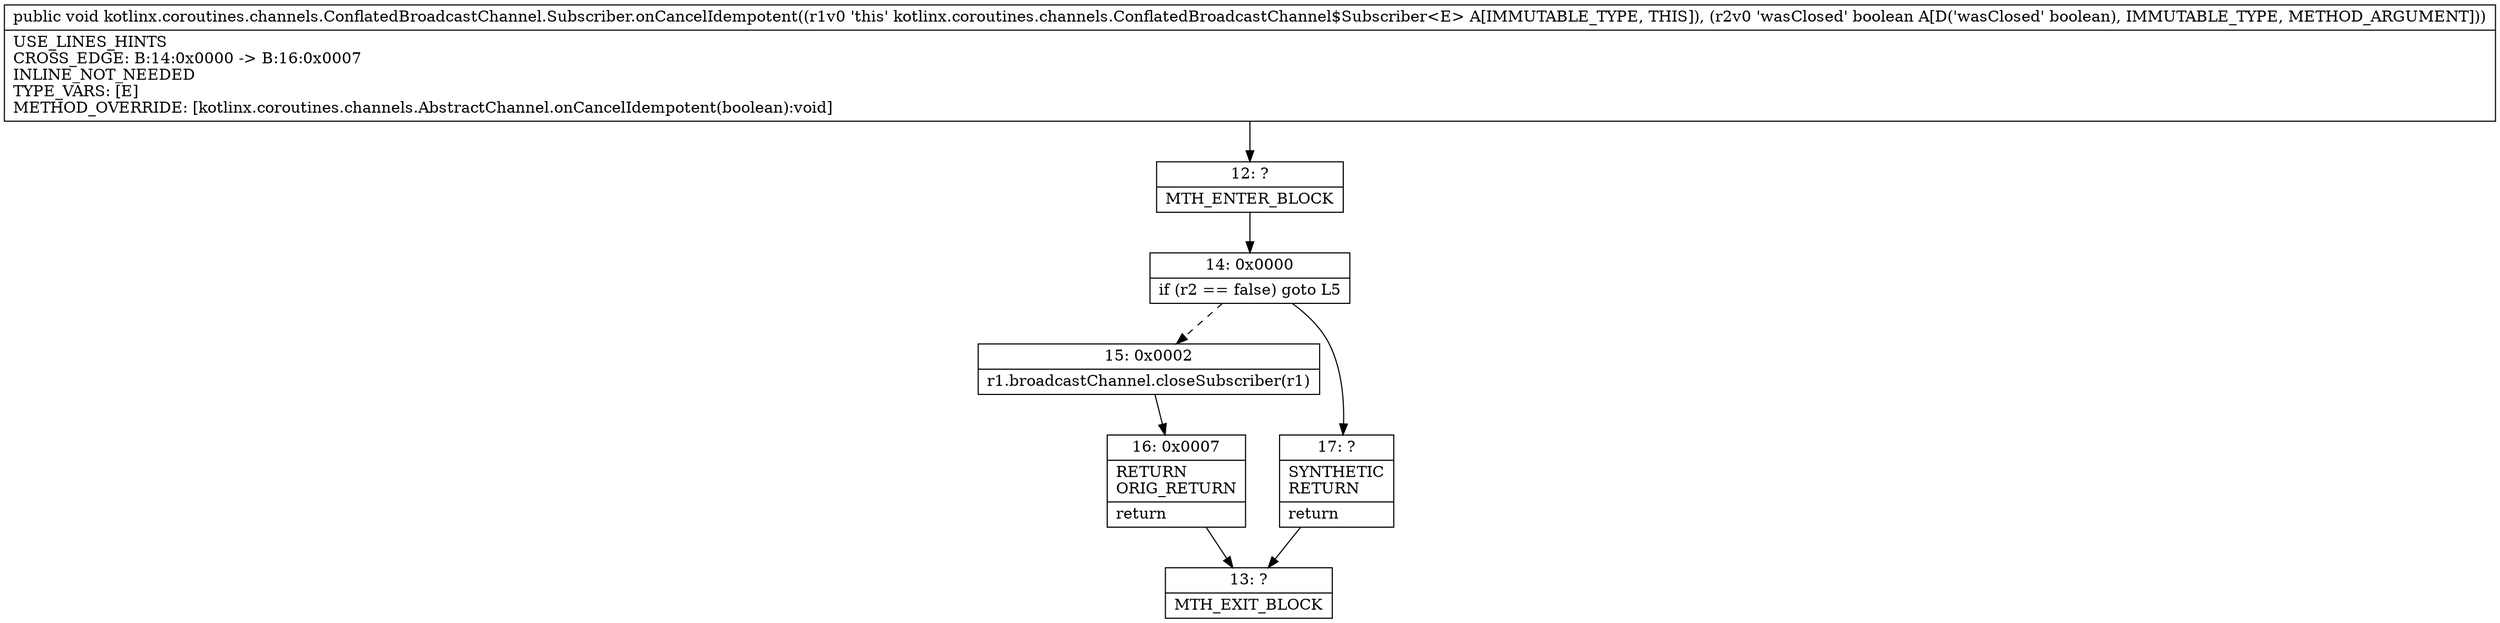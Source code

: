 digraph "CFG forkotlinx.coroutines.channels.ConflatedBroadcastChannel.Subscriber.onCancelIdempotent(Z)V" {
Node_12 [shape=record,label="{12\:\ ?|MTH_ENTER_BLOCK\l}"];
Node_14 [shape=record,label="{14\:\ 0x0000|if (r2 == false) goto L5\l}"];
Node_15 [shape=record,label="{15\:\ 0x0002|r1.broadcastChannel.closeSubscriber(r1)\l}"];
Node_16 [shape=record,label="{16\:\ 0x0007|RETURN\lORIG_RETURN\l|return\l}"];
Node_13 [shape=record,label="{13\:\ ?|MTH_EXIT_BLOCK\l}"];
Node_17 [shape=record,label="{17\:\ ?|SYNTHETIC\lRETURN\l|return\l}"];
MethodNode[shape=record,label="{public void kotlinx.coroutines.channels.ConflatedBroadcastChannel.Subscriber.onCancelIdempotent((r1v0 'this' kotlinx.coroutines.channels.ConflatedBroadcastChannel$Subscriber\<E\> A[IMMUTABLE_TYPE, THIS]), (r2v0 'wasClosed' boolean A[D('wasClosed' boolean), IMMUTABLE_TYPE, METHOD_ARGUMENT]))  | USE_LINES_HINTS\lCROSS_EDGE: B:14:0x0000 \-\> B:16:0x0007\lINLINE_NOT_NEEDED\lTYPE_VARS: [E]\lMETHOD_OVERRIDE: [kotlinx.coroutines.channels.AbstractChannel.onCancelIdempotent(boolean):void]\l}"];
MethodNode -> Node_12;Node_12 -> Node_14;
Node_14 -> Node_15[style=dashed];
Node_14 -> Node_17;
Node_15 -> Node_16;
Node_16 -> Node_13;
Node_17 -> Node_13;
}

